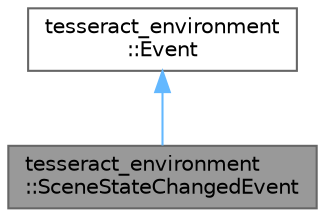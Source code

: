 digraph "tesseract_environment::SceneStateChangedEvent"
{
 // LATEX_PDF_SIZE
  bgcolor="transparent";
  edge [fontname=Helvetica,fontsize=10,labelfontname=Helvetica,labelfontsize=10];
  node [fontname=Helvetica,fontsize=10,shape=box,height=0.2,width=0.4];
  Node1 [label="tesseract_environment\l::SceneStateChangedEvent",height=0.2,width=0.4,color="gray40", fillcolor="grey60", style="filled", fontcolor="black",tooltip="The scene state changed event."];
  Node2 -> Node1 [dir="back",color="steelblue1",style="solid"];
  Node2 [label="tesseract_environment\l::Event",height=0.2,width=0.4,color="gray40", fillcolor="white", style="filled",URL="$d9/d80/structtesseract__environment_1_1Event.html",tooltip="The event base class."];
}
